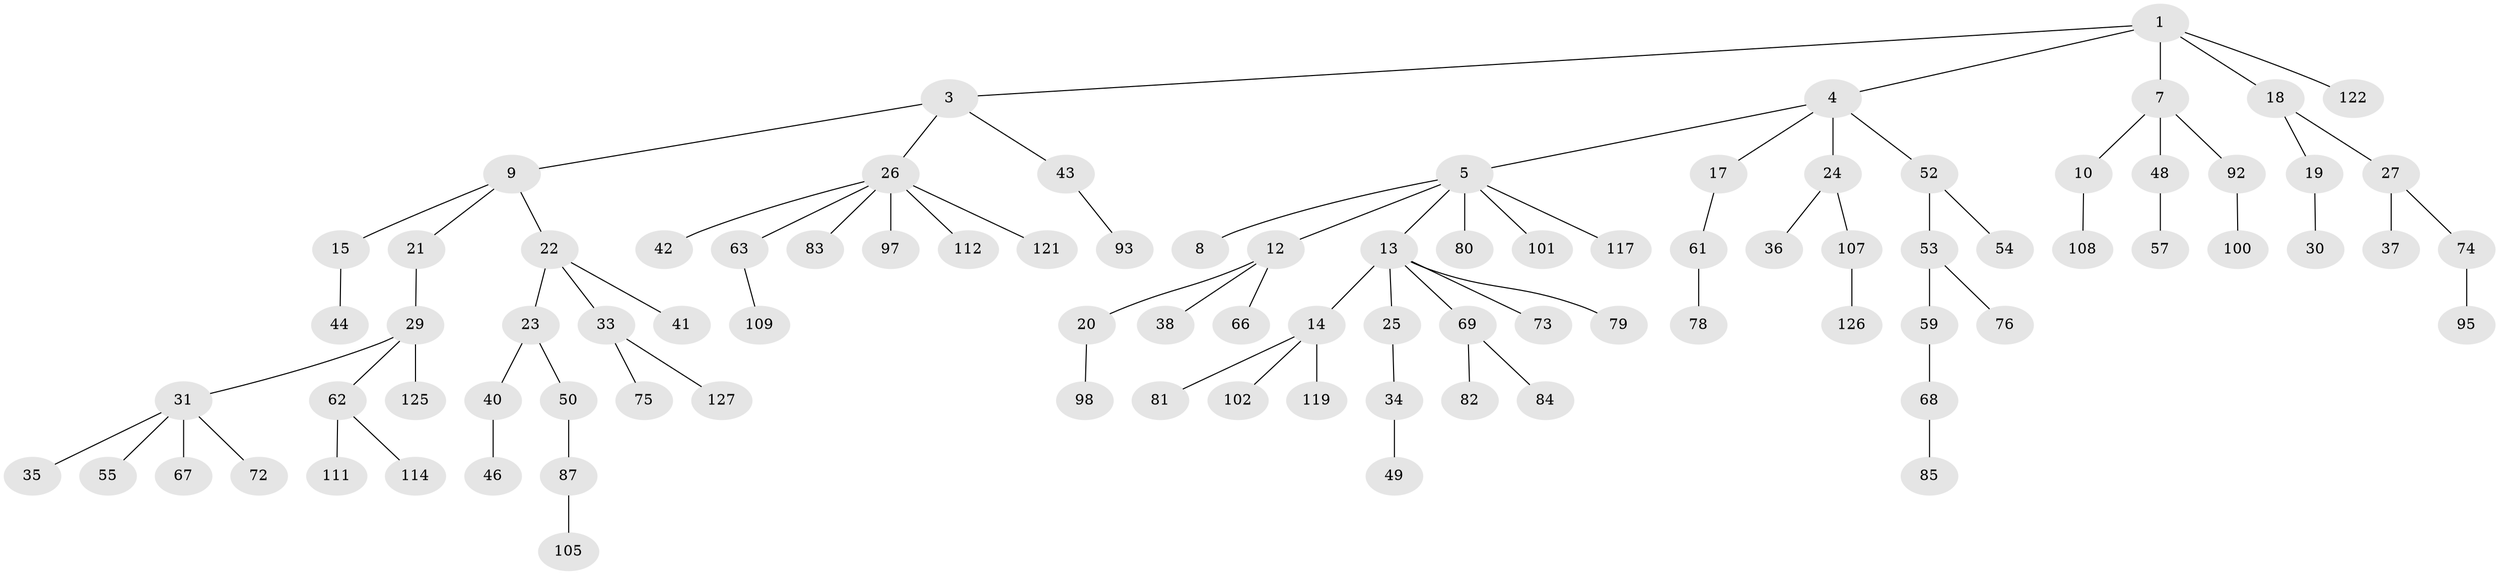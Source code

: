 // original degree distribution, {4: 0.07874015748031496, 3: 0.13385826771653545, 6: 0.007874015748031496, 5: 0.031496062992125984, 1: 0.48031496062992124, 2: 0.25984251968503935, 8: 0.007874015748031496}
// Generated by graph-tools (version 1.1) at 2025/42/03/06/25 10:42:03]
// undirected, 90 vertices, 89 edges
graph export_dot {
graph [start="1"]
  node [color=gray90,style=filled];
  1 [super="+2"];
  3;
  4 [super="+6"];
  5 [super="+11"];
  7 [super="+91"];
  8;
  9 [super="+88"];
  10 [super="+71"];
  12;
  13 [super="+16"];
  14 [super="+51"];
  15;
  17;
  18 [super="+77"];
  19 [super="+28"];
  20 [super="+65"];
  21;
  22 [super="+96"];
  23 [super="+32"];
  24 [super="+47"];
  25;
  26 [super="+99"];
  27;
  29 [super="+64"];
  30 [super="+45"];
  31 [super="+39"];
  33 [super="+60"];
  34 [super="+123"];
  35;
  36;
  37 [super="+56"];
  38 [super="+103"];
  40;
  41;
  42 [super="+110"];
  43;
  44;
  46;
  48 [super="+58"];
  49;
  50 [super="+70"];
  52 [super="+116"];
  53;
  54;
  55;
  57 [super="+120"];
  59 [super="+90"];
  61;
  62 [super="+94"];
  63 [super="+89"];
  66;
  67;
  68;
  69;
  72;
  73;
  74 [super="+86"];
  75;
  76;
  78;
  79;
  80;
  81 [super="+106"];
  82 [super="+124"];
  83;
  84 [super="+104"];
  85;
  87;
  92 [super="+118"];
  93;
  95;
  97;
  98;
  100;
  101;
  102;
  105 [super="+115"];
  107 [super="+113"];
  108;
  109;
  111;
  112;
  114;
  117;
  119;
  121;
  122;
  125;
  126;
  127;
  1 -- 4;
  1 -- 7;
  1 -- 122;
  1 -- 18;
  1 -- 3;
  3 -- 9;
  3 -- 26;
  3 -- 43;
  4 -- 5;
  4 -- 17;
  4 -- 24;
  4 -- 52;
  5 -- 8;
  5 -- 80;
  5 -- 101;
  5 -- 117;
  5 -- 13;
  5 -- 12;
  7 -- 10;
  7 -- 48;
  7 -- 92;
  9 -- 15;
  9 -- 21;
  9 -- 22;
  10 -- 108;
  12 -- 20;
  12 -- 38;
  12 -- 66;
  13 -- 14;
  13 -- 25;
  13 -- 73;
  13 -- 69;
  13 -- 79;
  14 -- 81;
  14 -- 102;
  14 -- 119;
  15 -- 44;
  17 -- 61;
  18 -- 19;
  18 -- 27;
  19 -- 30;
  20 -- 98;
  21 -- 29;
  22 -- 23;
  22 -- 33;
  22 -- 41;
  23 -- 50;
  23 -- 40;
  24 -- 36;
  24 -- 107;
  25 -- 34;
  26 -- 42;
  26 -- 63;
  26 -- 83;
  26 -- 97;
  26 -- 112;
  26 -- 121;
  27 -- 37;
  27 -- 74;
  29 -- 31;
  29 -- 62;
  29 -- 125;
  31 -- 35;
  31 -- 72;
  31 -- 67;
  31 -- 55;
  33 -- 75;
  33 -- 127;
  34 -- 49;
  40 -- 46;
  43 -- 93;
  48 -- 57;
  50 -- 87;
  52 -- 53;
  52 -- 54;
  53 -- 59;
  53 -- 76;
  59 -- 68;
  61 -- 78;
  62 -- 114;
  62 -- 111;
  63 -- 109;
  68 -- 85;
  69 -- 82;
  69 -- 84;
  74 -- 95;
  87 -- 105;
  92 -- 100;
  107 -- 126;
}
